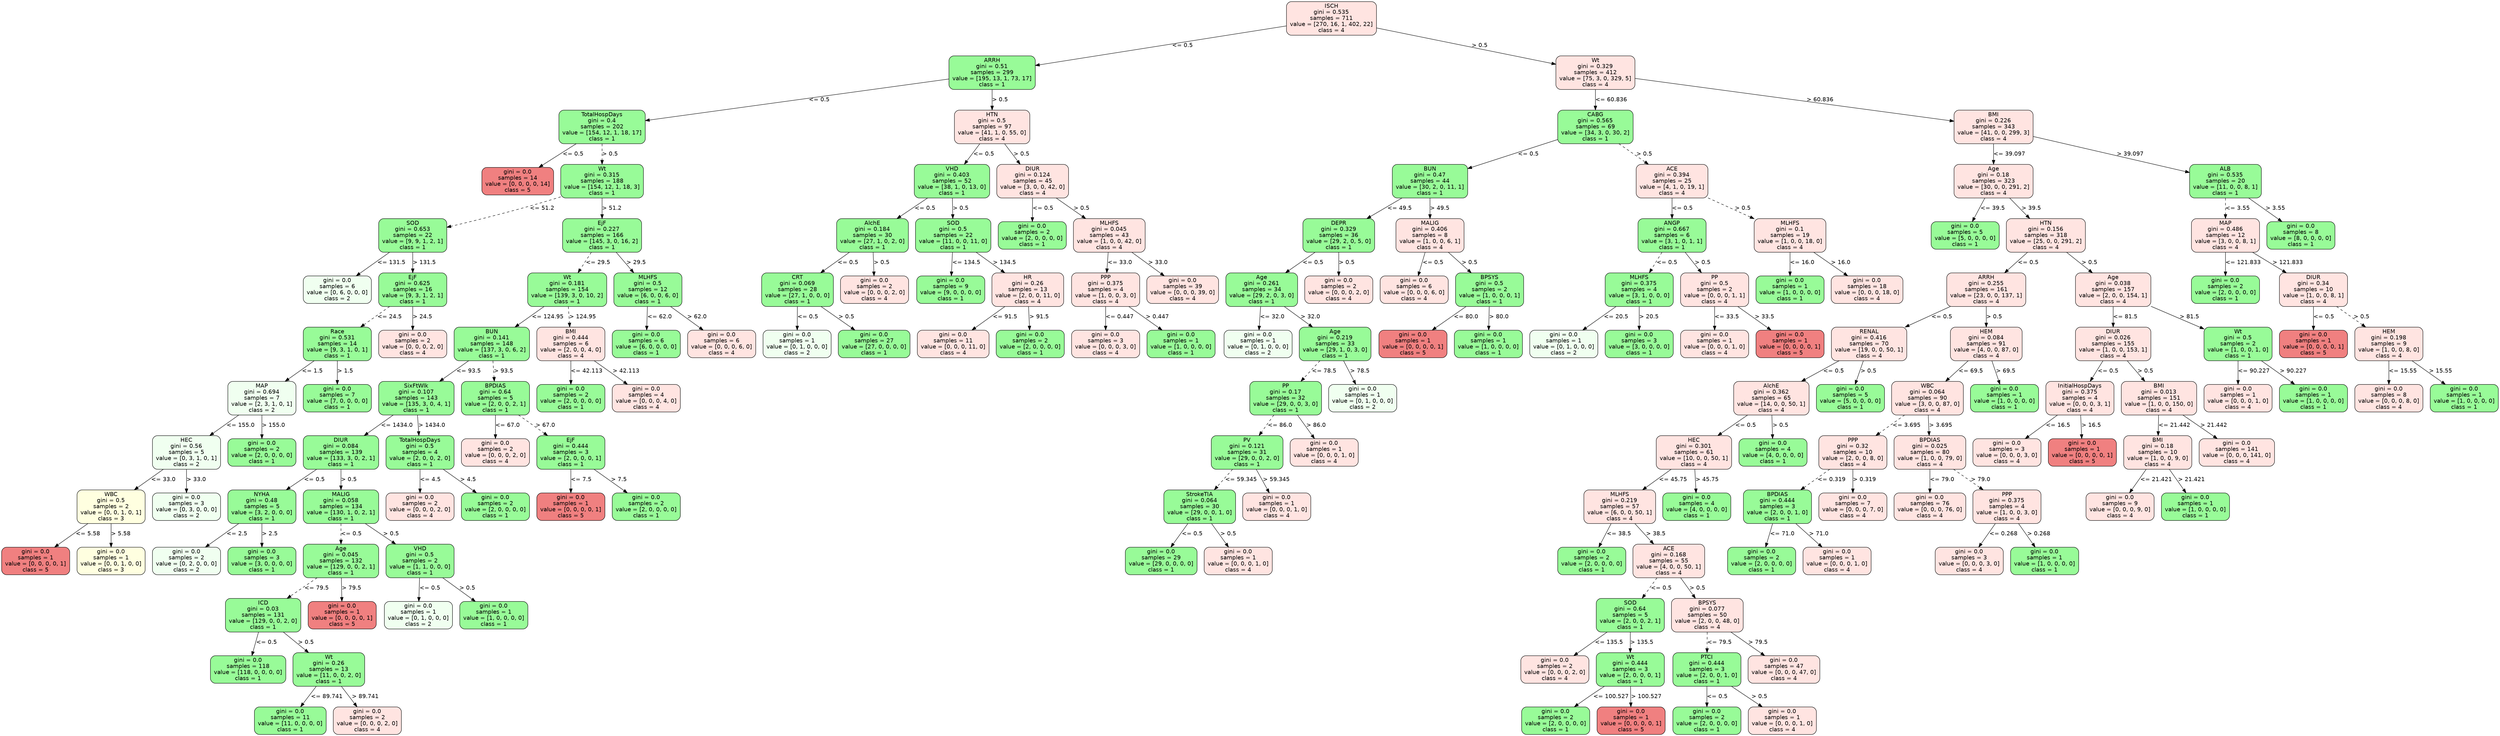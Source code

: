 strict digraph Tree {
	graph [bb="0,0,6158,1810"];
	node [color=black,
		fontname=helvetica,
		label="\N",
		shape=box,
		style="filled, rounded"
	];
	edge [fontname=helvetica];
	0	 [fillcolor=mistyrose,
		height=1.1528,
		label="ISCH\ngini = 0.535\nsamples = 711\nvalue = [270, 16, 1, 402, 22]\nclass = 4",
		pos="3280,1768.5",
		width=3.0833];
	1	 [fillcolor=palegreen,
		height=1.1528,
		label="ARRH\ngini = 0.51\nsamples = 299\nvalue = [195, 13, 1, 73, 17]\nclass = 1",
		pos="2443,1634.5",
		width=2.9583];
	0 -> 1	 [label="<= 0.5",
		labelangle=45,
		labeldistance=2.5,
		lp="2913,1701.5",
		op="<=",
		param=0.5,
		pos="e,2549.6,1651.6 3168.9,1750.7 3010.4,1725.3 2721,1679 2559.6,1653.2",
		style=solid];
	70	 [fillcolor=mistyrose,
		height=1.1528,
		label="Wt\ngini = 0.329\nsamples = 412\nvalue = [75, 3, 0, 329, 5]\nclass = 4",
		pos="3931,1634.5",
		width=2.7083];
	0 -> 70	 [label="> 0.5",
		labelangle=-45,
		labeldistance=2.5,
		lp="3646,1701.5",
		op=">",
		param=0.5,
		pos="e,3833.3,1654.6 3391.2,1745.6 3512.1,1720.7 3704,1681.2 3823.4,1656.6",
		style=solid];
	2	 [fillcolor=palegreen,
		height=1.1528,
		label="TotalHospDays\ngini = 0.4\nsamples = 202\nvalue = [154, 12, 1, 18, 17]\nclass = 1",
		pos="1481,1500.5",
		width=2.9583];
	1 -> 2	 [label="<= 0.5",
		lp="2017,1567.5",
		op="<=",
		param=0.5,
		pos="e,1587.7,1515.4 2336.4,1619.6 2154.6,1594.3 1786.1,1543 1597.7,1516.8",
		style=solid];
	51	 [fillcolor=mistyrose,
		height=1.1528,
		label="HTN\ngini = 0.5\nsamples = 97\nvalue = [41, 1, 0, 55, 0]\nclass = 4",
		pos="2443,1500.5",
		width=2.5833];
	1 -> 51	 [label="> 0.5",
		lp="2463,1567.5",
		op=">",
		param=0.5,
		pos="e,2443,1542.1 2443,1592.8 2443,1580 2443,1565.7 2443,1552.2",
		style=solid];
	3	 [fillcolor=lightcoral,
		height=0.94444,
		label="gini = 0.0\nsamples = 14\nvalue = [0, 0, 0, 0, 14]\nclass = 5",
		pos="1273,1366.5",
		width=2.4583];
	2 -> 3	 [label="<= 0.5",
		lp="1410,1433.5",
		op="<=",
		param=0.5,
		pos="e,1325.8,1400.5 1416.3,1458.8 1390.2,1442 1360.2,1422.6 1334.4,1406",
		style=solid];
	4	 [fillcolor=palegreen,
		height=1.1528,
		label="Wt\ngini = 0.315\nsamples = 188\nvalue = [154, 12, 1, 18, 3]\nclass = 1",
		pos="1481,1366.5",
		width=2.8333];
	2 -> 4	 [label="> 0.5",
		lp="1501,1433.5",
		op=">",
		param=0.5,
		pos="e,1481,1408.1 1481,1458.8 1481,1446 1481,1431.7 1481,1418.2",
		style=dashed];
	5	 [fillcolor=palegreen,
		height=1.1528,
		label="SOD\ngini = 0.653\nsamples = 22\nvalue = [9, 9, 1, 2, 1]\nclass = 1",
		pos="1014,1232.5",
		width=2.3333];
	4 -> 5	 [label="<= 51.2",
		lp="1333.5,1299.5",
		op="<=",
		param=51.2,
		pos="e,1098.1,1251.8 1378.9,1327.9 1375.9,1326.9 1372.9,1325.9 1370,1325 1282.2,1297.3 1180.3,1271.4 1108.1,1254.1",
		style=dashed];
	18	 [fillcolor=palegreen,
		height=1.1528,
		label="EjF\ngini = 0.227\nsamples = 166\nvalue = [145, 3, 0, 16, 2]\nclass = 1",
		pos="1481,1232.5",
		width=2.7083];
	4 -> 18	 [label="> 51.2",
		lp="1505.5,1299.5",
		op=">",
		param=51.2,
		pos="e,1481,1274.1 1481,1324.8 1481,1312 1481,1297.7 1481,1284.2",
		style=solid];
	6	 [fillcolor=honeydew,
		height=0.94444,
		label="gini = 0.0\nsamples = 6\nvalue = [0, 6, 0, 0, 0]\nclass = 2",
		pos="828,1098.5",
		width=2.3333];
	5 -> 6	 [label="<= 131.5",
		lp="962,1165.5",
		op="<=",
		param=131.5,
		pos="e,875.2,1132.5 956.17,1190.8 932.99,1174.1 906.4,1155 883.47,1138.5",
		style=solid];
	7	 [fillcolor=palegreen,
		height=1.1528,
		label="EjF\ngini = 0.625\nsamples = 16\nvalue = [9, 3, 1, 2, 1]\nclass = 1",
		pos="1014,1098.5",
		width=2.3333];
	5 -> 7	 [label="> 131.5",
		lp="1043,1165.5",
		op=">",
		param=131.5,
		pos="e,1014,1140.1 1014,1190.8 1014,1178 1014,1163.7 1014,1150.2",
		style=solid];
	8	 [fillcolor=palegreen,
		height=1.1528,
		label="Race\ngini = 0.531\nsamples = 14\nvalue = [9, 3, 1, 0, 1]\nclass = 1",
		pos="828,964.5",
		width=2.3333];
	7 -> 8	 [label="<= 24.5",
		lp="957.5,1031.5",
		op="<=",
		param=24.5,
		pos="e,885.8,1006.1 956.17,1056.8 936.49,1042.7 914.34,1026.7 894.06,1012.1",
		style=dashed];
	17	 [fillcolor=mistyrose,
		height=0.94444,
		label="gini = 0.0\nsamples = 2\nvalue = [0, 0, 0, 2, 0]\nclass = 4",
		pos="1014,964.5",
		width=2.3333];
	7 -> 17	 [label="> 24.5",
		lp="1038.5,1031.5",
		op=">",
		param=24.5,
		pos="e,1014,998.5 1014,1056.8 1014,1041.6 1014,1024.3 1014,1008.9",
		style=solid];
	9	 [fillcolor=honeydew,
		height=1.1528,
		label="MAP\ngini = 0.694\nsamples = 7\nvalue = [2, 3, 1, 0, 1]\nclass = 2",
		pos="642,830.5",
		width=2.3333];
	8 -> 9	 [label="<= 1.5",
		lp="767,897.5",
		op="<=",
		param=1.5,
		pos="e,699.8,872.14 770.17,922.84 750.49,908.66 728.34,892.7 708.06,878.09",
		style=solid];
	16	 [fillcolor=palegreen,
		height=0.94444,
		label="gini = 0.0\nsamples = 7\nvalue = [7, 0, 0, 0, 0]\nclass = 1",
		pos="828,830.5",
		width=2.3333];
	8 -> 16	 [label="> 1.5",
		lp="848,897.5",
		op=">",
		param=1.5,
		pos="e,828,864.5 828,922.84 828,907.6 828,890.33 828,874.87",
		style=solid];
	10	 [fillcolor=honeydew,
		height=1.1528,
		label="HEC\ngini = 0.56\nsamples = 5\nvalue = [0, 3, 1, 0, 1]\nclass = 2",
		pos="456,696.5",
		width=2.3333];
	9 -> 10	 [label="<= 155.0",
		lp="590,763.5",
		op="<=",
		param=155.0,
		pos="e,513.8,738.14 584.17,788.84 564.49,774.66 542.34,758.7 522.06,744.09",
		style=solid];
	15	 [fillcolor=palegreen,
		height=0.94444,
		label="gini = 0.0\nsamples = 2\nvalue = [2, 0, 0, 0, 0]\nclass = 1",
		pos="642,696.5",
		width=2.3333];
	9 -> 15	 [label="> 155.0",
		lp="671,763.5",
		op=">",
		param=155.0,
		pos="e,642,730.5 642,788.84 642,773.6 642,756.33 642,740.87",
		style=solid];
	11	 [fillcolor=lightyellow,
		height=1.1528,
		label="WBC\ngini = 0.5\nsamples = 2\nvalue = [0, 0, 1, 0, 1]\nclass = 3",
		pos="270,562.5",
		width=2.3333];
	10 -> 11	 [label="<= 33.0",
		lp="399.5,629.5",
		op="<=",
		param=33.0,
		pos="e,327.8,604.14 398.17,654.84 378.49,640.66 356.34,624.7 336.06,610.09",
		style=solid];
	14	 [fillcolor=honeydew,
		height=0.94444,
		label="gini = 0.0\nsamples = 3\nvalue = [0, 3, 0, 0, 0]\nclass = 2",
		pos="456,562.5",
		width=2.3333];
	10 -> 14	 [label="> 33.0",
		lp="480.5,629.5",
		op=">",
		param=33.0,
		pos="e,456,596.5 456,654.84 456,639.6 456,622.33 456,606.87",
		style=solid];
	12	 [fillcolor=lightcoral,
		height=0.94444,
		label="gini = 0.0\nsamples = 1\nvalue = [0, 0, 0, 0, 1]\nclass = 5",
		pos="84,428.5",
		width=2.3333];
	11 -> 12	 [label="<= 5.58",
		lp="213.5,495.5",
		op="<=",
		param=5.58,
		pos="e,131.2,462.5 212.17,520.84 188.99,504.14 162.4,484.98 139.47,468.46",
		style=solid];
	13	 [fillcolor=lightyellow,
		height=0.94444,
		label="gini = 0.0\nsamples = 1\nvalue = [0, 0, 1, 0, 0]\nclass = 3",
		pos="270,428.5",
		width=2.3333];
	11 -> 13	 [label="> 5.58",
		lp="294.5,495.5",
		op=">",
		param=5.58,
		pos="e,270,462.5 270,520.84 270,505.6 270,488.33 270,472.87",
		style=solid];
	19	 [fillcolor=palegreen,
		height=1.1528,
		label="Wt\ngini = 0.181\nsamples = 154\nvalue = [139, 3, 0, 10, 2]\nclass = 1",
		pos="1395,1098.5",
		width=2.7083];
	18 -> 19	 [label="<= 29.5",
		lp="1471.5,1165.5",
		op="<=",
		param=29.5,
		pos="e,1421.7,1140.1 1454.3,1190.8 1445.7,1177.5 1436.1,1162.5 1427.2,1148.6",
		style=dashed];
	48	 [fillcolor=palegreen,
		height=1.1528,
		label="MLHFS\ngini = 0.5\nsamples = 12\nvalue = [6, 0, 0, 6, 0]\nclass = 1",
		pos="1594,1098.5",
		width=2.3333];
	18 -> 48	 [label="> 29.5",
		lp="1565.5,1165.5",
		op=">",
		param=29.5,
		pos="e,1558.9,1140.1 1516.1,1190.8 1527.6,1177.2 1540.5,1162 1552.4,1147.9",
		style=solid];
	20	 [fillcolor=palegreen,
		height=1.1528,
		label="BUN\ngini = 0.141\nsamples = 148\nvalue = [137, 3, 0, 6, 2]\nclass = 1",
		pos="1209,964.5",
		width=2.5833];
	19 -> 20	 [label="<= 124.95",
		lp="1347.5,1031.5",
		op="<=",
		param=124.95,
		pos="e,1266.8,1006.1 1337.2,1056.8 1317.5,1042.7 1295.3,1026.7 1275.1,1012.1",
		style=solid];
	45	 [fillcolor=mistyrose,
		height=1.1528,
		label="BMI\ngini = 0.444\nsamples = 6\nvalue = [2, 0, 0, 4, 0]\nclass = 4",
		pos="1404,964.5",
		width=2.3333];
	19 -> 45	 [label="> 124.95",
		lp="1433.5,1031.5",
		op=">",
		param=124.95,
		pos="e,1401.2,1006.1 1397.8,1056.8 1398.7,1044 1399.6,1029.7 1400.5,1016.2",
		style=dashed];
	21	 [fillcolor=palegreen,
		height=1.1528,
		label="SixFtWlk\ngini = 0.107\nsamples = 143\nvalue = [135, 3, 0, 4, 1]\nclass = 1",
		pos="1023,830.5",
		width=2.5833];
	20 -> 21	 [label="<= 93.5",
		lp="1152.5,897.5",
		op="<=",
		param=93.5,
		pos="e,1080.8,872.14 1151.2,922.84 1131.5,908.66 1109.3,892.7 1089.1,878.09",
		style=solid];
	40	 [fillcolor=palegreen,
		height=1.1528,
		label="BPDIAS\ngini = 0.64\nsamples = 5\nvalue = [2, 0, 0, 2, 1]\nclass = 1",
		pos="1218,830.5",
		width=2.3333];
	20 -> 40	 [label="> 93.5",
		lp="1238.5,897.5",
		op=">",
		param=93.5,
		pos="e,1215.2,872.14 1211.8,922.84 1212.7,909.98 1213.6,895.66 1214.5,882.21",
		style=dashed];
	22	 [fillcolor=palegreen,
		height=1.1528,
		label="DIUR\ngini = 0.084\nsamples = 139\nvalue = [133, 3, 0, 2, 1]\nclass = 1",
		pos="837,696.5",
		width=2.5833];
	21 -> 22	 [label="<= 1434.0",
		lp="975.5,763.5",
		op="<=",
		param=1434.0,
		pos="e,894.8,738.14 965.17,788.84 945.49,774.66 923.34,758.7 903.06,744.09",
		style=solid];
	37	 [fillcolor=palegreen,
		height=1.1528,
		label="TotalHospDays\ngini = 0.5\nsamples = 4\nvalue = [2, 0, 0, 2, 0]\nclass = 1",
		pos="1032,696.5",
		width=2.3333];
	21 -> 37	 [label="> 1434.0",
		lp="1061.5,763.5",
		op=">",
		param=1434.0,
		pos="e,1029.2,738.14 1025.8,788.84 1026.7,775.98 1027.6,761.66 1028.5,748.21",
		style=solid];
	23	 [fillcolor=palegreen,
		height=1.1528,
		label="NYHA\ngini = 0.48\nsamples = 5\nvalue = [3, 2, 0, 0, 0]\nclass = 1",
		pos="642,562.5",
		width=2.3333];
	22 -> 23	 [label="<= 0.5",
		lp="772,629.5",
		op="<=",
		param=0.5,
		pos="e,702.59,604.14 776.37,654.84 755.64,640.59 732.31,624.56 710.97,609.9",
		style=solid];
	26	 [fillcolor=palegreen,
		height=1.1528,
		label="MALIG\ngini = 0.058\nsamples = 134\nvalue = [130, 1, 0, 2, 1]\nclass = 1",
		pos="837,562.5",
		width=2.5833];
	22 -> 26	 [label="> 0.5",
		lp="857,629.5",
		op=">",
		param=0.5,
		pos="e,837,604.14 837,654.84 837,641.98 837,627.66 837,614.21",
		style=solid];
	24	 [fillcolor=honeydew,
		height=0.94444,
		label="gini = 0.0\nsamples = 2\nvalue = [0, 2, 0, 0, 0]\nclass = 2",
		pos="456,428.5",
		width=2.3333];
	23 -> 24	 [label="<= 2.5",
		lp="581,495.5",
		op="<=",
		param=2.5,
		pos="e,503.2,462.5 584.17,520.84 560.99,504.14 534.4,484.98 511.47,468.46",
		style=solid];
	25	 [fillcolor=palegreen,
		height=0.94444,
		label="gini = 0.0\nsamples = 3\nvalue = [3, 0, 0, 0, 0]\nclass = 1",
		pos="642,428.5",
		width=2.3333];
	23 -> 25	 [label="> 2.5",
		lp="662,495.5",
		op=">",
		param=2.5,
		pos="e,642,462.5 642,520.84 642,505.6 642,488.33 642,472.87",
		style=solid];
	27	 [fillcolor=palegreen,
		height=1.1528,
		label="Age\ngini = 0.045\nsamples = 132\nvalue = [129, 0, 0, 2, 1]\nclass = 1",
		pos="837,428.5",
		width=2.5833];
	26 -> 27	 [label="<= 0.5",
		lp="863,495.5",
		op="<=",
		param=0.5,
		pos="e,837,470.14 837,520.84 837,507.98 837,493.66 837,480.21",
		style=dashed];
	34	 [fillcolor=palegreen,
		height=1.1528,
		label="VHD\ngini = 0.5\nsamples = 2\nvalue = [1, 1, 0, 0, 0]\nclass = 1",
		pos="1032,428.5",
		width=2.3333];
	26 -> 34	 [label="> 0.5",
		lp="961,495.5",
		op=">",
		param=0.5,
		pos="e,971.41,470.14 897.63,520.84 918.36,506.59 941.69,490.56 963.03,475.9",
		style=solid];
	28	 [fillcolor=palegreen,
		height=1.1528,
		label="ICD\ngini = 0.03\nsamples = 131\nvalue = [129, 0, 0, 2, 0]\nclass = 1",
		pos="645,294.5",
		width=2.5833];
	27 -> 28	 [label="<= 79.5",
		lp="777.5,361.5",
		op="<=",
		param=79.5,
		pos="e,704.66,336.14 777.3,386.84 756.89,372.59 733.92,356.56 712.91,341.9",
		style=dashed];
	33	 [fillcolor=lightcoral,
		height=0.94444,
		label="gini = 0.0\nsamples = 1\nvalue = [0, 0, 0, 0, 1]\nclass = 5",
		pos="840,294.5",
		width=2.3333];
	27 -> 33	 [label="> 79.5",
		lp="863.5,361.5",
		op=">",
		param=79.5,
		pos="e,839.24,328.5 837.93,386.84 838.27,371.6 838.66,354.33 839.01,338.87",
		style=solid];
	29	 [fillcolor=palegreen,
		height=0.94444,
		label="gini = 0.0\nsamples = 118\nvalue = [118, 0, 0, 0, 0]\nclass = 1",
		pos="608,160.5",
		width=2.5833];
	28 -> 29	 [label="<= 0.5",
		lp="654,227.5",
		op="<=",
		param=0.5,
		pos="e,617.39,194.5 633.5,252.84 629.25,237.46 624.43,219.99 620.13,204.42",
		style=solid];
	30	 [fillcolor=palegreen,
		height=1.1528,
		label="Wt\ngini = 0.26\nsamples = 13\nvalue = [11, 0, 0, 2, 0]\nclass = 1",
		pos="807,160.5",
		width=2.4583];
	28 -> 30	 [label="> 0.5",
		lp="751,227.5",
		op=">",
		param=0.5,
		pos="e,756.66,202.14 695.37,252.84 712.28,238.84 731.29,223.13 748.76,208.68",
		style=solid];
	31	 [fillcolor=palegreen,
		height=0.94444,
		label="gini = 0.0\nsamples = 11\nvalue = [11, 0, 0, 0, 0]\nclass = 1",
		pos="712,34",
		width=2.4583];
	30 -> 31	 [label="<= 89.741",
		lp="799.5,93.5",
		op="<=",
		param=89.741,
		pos="e,737.64,68.142 775.63,118.73 765.43,105.14 754.09,90.052 743.85,76.417",
		style=solid];
	32	 [fillcolor=mistyrose,
		height=0.94444,
		label="gini = 0.0\nsamples = 2\nvalue = [0, 0, 0, 2, 0]\nclass = 4",
		pos="902,34",
		width=2.3333];
	30 -> 32	 [label="> 89.741",
		lp="894.5,93.5",
		op=">",
		param=89.741,
		pos="e,876.36,68.142 838.37,118.73 848.57,105.14 859.91,90.052 870.15,76.417",
		style=solid];
	35	 [fillcolor=honeydew,
		height=0.94444,
		label="gini = 0.0\nsamples = 1\nvalue = [0, 1, 0, 0, 0]\nclass = 2",
		pos="1028,294.5",
		width=2.3333];
	34 -> 35	 [label="<= 0.5",
		lp="1057,361.5",
		op="<=",
		param=0.5,
		pos="e,1029,328.5 1030.8,386.84 1030.3,371.6 1029.8,354.33 1029.3,338.87",
		style=solid];
	36	 [fillcolor=palegreen,
		height=0.94444,
		label="gini = 0.0\nsamples = 1\nvalue = [1, 0, 0, 0, 0]\nclass = 1",
		pos="1214,294.5",
		width=2.3333];
	34 -> 36	 [label="> 0.5",
		lp="1149,361.5",
		op=">",
		param=0.5,
		pos="e,1167.8,328.5 1088.6,386.84 1111.3,370.14 1137.3,350.98 1159.7,334.46",
		style=solid];
	38	 [fillcolor=mistyrose,
		height=0.94444,
		label="gini = 0.0\nsamples = 2\nvalue = [0, 0, 0, 2, 0]\nclass = 4",
		pos="1032,562.5",
		width=2.3333];
	37 -> 38	 [label="<= 4.5",
		lp="1058,629.5",
		op="<=",
		param=4.5,
		pos="e,1032,596.5 1032,654.84 1032,639.6 1032,622.33 1032,606.87",
		style=solid];
	39	 [fillcolor=palegreen,
		height=0.94444,
		label="gini = 0.0\nsamples = 2\nvalue = [2, 0, 0, 0, 0]\nclass = 1",
		pos="1218,562.5",
		width=2.3333];
	37 -> 39	 [label="> 4.5",
		lp="1151,629.5",
		op=">",
		param=4.5,
		pos="e,1170.8,596.5 1089.8,654.84 1113,638.14 1139.6,618.98 1162.5,602.46",
		style=solid];
	41	 [fillcolor=mistyrose,
		height=0.94444,
		label="gini = 0.0\nsamples = 2\nvalue = [0, 0, 0, 2, 0]\nclass = 4",
		pos="1218,696.5",
		width=2.3333];
	40 -> 41	 [label="<= 67.0",
		lp="1248.5,763.5",
		op="<=",
		param=67.0,
		pos="e,1218,730.5 1218,788.84 1218,773.6 1218,756.33 1218,740.87",
		style=solid];
	42	 [fillcolor=palegreen,
		height=1.1528,
		label="EjF\ngini = 0.444\nsamples = 3\nvalue = [2, 0, 0, 0, 1]\nclass = 1",
		pos="1404,696.5",
		width=2.3333];
	40 -> 42	 [label="> 67.0",
		lp="1341.5,763.5",
		op=">",
		param=67.0,
		pos="e,1346.2,738.14 1275.8,788.84 1295.5,774.66 1317.7,758.7 1337.9,744.09",
		style=dashed];
	43	 [fillcolor=lightcoral,
		height=0.94444,
		label="gini = 0.0\nsamples = 1\nvalue = [0, 0, 0, 0, 1]\nclass = 5",
		pos="1404,562.5",
		width=2.3333];
	42 -> 43	 [label="<= 7.5",
		lp="1430,629.5",
		op="<=",
		param=7.5,
		pos="e,1404,596.5 1404,654.84 1404,639.6 1404,622.33 1404,606.87",
		style=solid];
	44	 [fillcolor=palegreen,
		height=0.94444,
		label="gini = 0.0\nsamples = 2\nvalue = [2, 0, 0, 0, 0]\nclass = 1",
		pos="1590,562.5",
		width=2.3333];
	42 -> 44	 [label="> 7.5",
		lp="1523,629.5",
		op=">",
		param=7.5,
		pos="e,1542.8,596.5 1461.8,654.84 1485,638.14 1511.6,618.98 1534.5,602.46",
		style=solid];
	46	 [fillcolor=palegreen,
		height=0.94444,
		label="gini = 0.0\nsamples = 2\nvalue = [2, 0, 0, 0, 0]\nclass = 1",
		pos="1404,830.5",
		width=2.3333];
	45 -> 46	 [label="<= 42.113",
		lp="1443.5,897.5",
		op="<=",
		param=42.113,
		pos="e,1404,864.5 1404,922.84 1404,907.6 1404,890.33 1404,874.87",
		style=solid];
	47	 [fillcolor=mistyrose,
		height=0.94444,
		label="gini = 0.0\nsamples = 4\nvalue = [0, 0, 0, 4, 0]\nclass = 4",
		pos="1590,830.5",
		width=2.3333];
	45 -> 47	 [label="> 42.113",
		lp="1540.5,897.5",
		op=">",
		param=42.113,
		pos="e,1542.9,864.66 1462.1,922.92 1470.4,916.91 1478.9,910.8 1487,905 1502.4,893.9 1519.1,881.85 1534.5,870.73",
		style=solid];
	49	 [fillcolor=palegreen,
		height=0.94444,
		label="gini = 0.0\nsamples = 6\nvalue = [6, 0, 0, 0, 0]\nclass = 1",
		pos="1590,964.5",
		width=2.3333];
	48 -> 49	 [label="<= 62.0",
		lp="1623.5,1031.5",
		op="<=",
		param=62.0,
		pos="e,1591,998.5 1592.8,1056.8 1592.3,1041.6 1591.8,1024.3 1591.3,1008.9",
		style=solid];
	50	 [fillcolor=mistyrose,
		height=0.94444,
		label="gini = 0.0\nsamples = 6\nvalue = [0, 0, 0, 6, 0]\nclass = 4",
		pos="1776,964.5",
		width=2.3333];
	48 -> 50	 [label="> 62.0",
		lp="1715.5,1031.5",
		op=">",
		param=62.0,
		pos="e,1729.8,998.5 1650.6,1056.8 1673.3,1040.1 1699.3,1021 1721.7,1004.5",
		style=solid];
	52	 [fillcolor=palegreen,
		height=1.1528,
		label="VHD\ngini = 0.403\nsamples = 52\nvalue = [38, 1, 0, 13, 0]\nclass = 1",
		pos="2344,1366.5",
		width=2.5833];
	51 -> 52	 [label="<= 0.5",
		lp="2423,1433.5",
		op="<=",
		param=0.5,
		pos="e,2374.8,1408.1 2412.2,1458.8 2402.3,1445.3 2391.1,1430.3 2380.8,1416.2",
		style=solid];
	63	 [fillcolor=mistyrose,
		height=1.1528,
		label="DIUR\ngini = 0.124\nsamples = 45\nvalue = [3, 0, 0, 42, 0]\nclass = 4",
		pos="2543,1366.5",
		width=2.4583];
	51 -> 63	 [label="> 0.5",
		lp="2516,1433.5",
		op=">",
		param=0.5,
		pos="e,2511.9,1408.1 2474.1,1458.8 2484.2,1445.3 2495.4,1430.3 2505.9,1416.2",
		style=solid];
	53	 [fillcolor=palegreen,
		height=1.1528,
		label="AlchE\ngini = 0.184\nsamples = 30\nvalue = [27, 1, 0, 2, 0]\nclass = 1",
		pos="2148,1232.5",
		width=2.4583];
	52 -> 53	 [label="<= 0.5",
		lp="2278,1299.5",
		op="<=",
		param=0.5,
		pos="e,2208.9,1274.1 2283.1,1324.8 2262.2,1310.6 2238.8,1294.6 2217.3,1279.9",
		style=solid];
	58	 [fillcolor=palegreen,
		height=1.1528,
		label="SOD\ngini = 0.5\nsamples = 22\nvalue = [11, 0, 0, 11, 0]\nclass = 1",
		pos="2347,1232.5",
		width=2.5833];
	52 -> 58	 [label="> 0.5",
		lp="2366,1299.5",
		op=">",
		param=0.5,
		pos="e,2346.1,1274.1 2344.9,1324.8 2345.2,1312 2345.5,1297.7 2345.8,1284.2",
		style=solid];
	54	 [fillcolor=palegreen,
		height=1.1528,
		label="CRT\ngini = 0.069\nsamples = 28\nvalue = [27, 1, 0, 0, 0]\nclass = 1",
		pos="1963,1098.5",
		width=2.4583];
	53 -> 54	 [label="<= 0.5",
		lp="2088,1165.5",
		op="<=",
		param=0.5,
		pos="e,2020.5,1140.1 2090.5,1190.8 2070.9,1176.7 2048.9,1160.7 2028.7,1146.1",
		style=solid];
	57	 [fillcolor=mistyrose,
		height=0.94444,
		label="gini = 0.0\nsamples = 2\nvalue = [0, 0, 0, 2, 0]\nclass = 4",
		pos="2153,1098.5",
		width=2.3333];
	53 -> 57	 [label="> 0.5",
		lp="2171,1165.5",
		op=">",
		param=0.5,
		pos="e,2151.7,1132.5 2149.6,1190.8 2150.1,1175.6 2150.8,1158.3 2151.3,1142.9",
		style=solid];
	55	 [fillcolor=honeydew,
		height=0.94444,
		label="gini = 0.0\nsamples = 1\nvalue = [0, 1, 0, 0, 0]\nclass = 2",
		pos="1962,964.5",
		width=2.3333];
	54 -> 55	 [label="<= 0.5",
		lp="1989,1031.5",
		op="<=",
		param=0.5,
		pos="e,1962.3,998.5 1962.7,1056.8 1962.6,1041.6 1962.4,1024.3 1962.3,1008.9",
		style=solid];
	56	 [fillcolor=palegreen,
		height=0.94444,
		label="gini = 0.0\nsamples = 27\nvalue = [27, 0, 0, 0, 0]\nclass = 1",
		pos="2152,964.5",
		width=2.4583];
	54 -> 56	 [label="> 0.5",
		lp="2084,1031.5",
		op=">",
		param=0.5,
		pos="e,2104,998.5 2021.8,1056.8 2045.3,1040.1 2072.3,1021 2095.6,1004.5",
		style=solid];
	59	 [fillcolor=palegreen,
		height=0.94444,
		label="gini = 0.0\nsamples = 9\nvalue = [9, 0, 0, 0, 0]\nclass = 1",
		pos="2341,1098.5",
		width=2.3333];
	58 -> 59	 [label="<= 134.5",
		lp="2380,1165.5",
		op="<=",
		param=134.5,
		pos="e,2342.5,1132.5 2345.1,1190.8 2344.5,1175.6 2343.7,1158.3 2343,1142.9",
		style=solid];
	60	 [fillcolor=mistyrose,
		height=1.1528,
		label="HR\ngini = 0.26\nsamples = 13\nvalue = [2, 0, 0, 11, 0]\nclass = 4",
		pos="2531,1098.5",
		width=2.4583];
	58 -> 60	 [label="> 134.5",
		lp="2474,1165.5",
		op=">",
		param=134.5,
		pos="e,2473.8,1140.1 2404.2,1190.8 2423.7,1176.7 2445.6,1160.7 2465.7,1146.1",
		style=solid];
	61	 [fillcolor=mistyrose,
		height=0.94444,
		label="gini = 0.0\nsamples = 11\nvalue = [0, 0, 0, 11, 0]\nclass = 4",
		pos="2347,964.5",
		width=2.4583];
	60 -> 61	 [label="<= 91.5",
		lp="2475.5,1031.5",
		op="<=",
		param=91.5,
		pos="e,2393.7,998.5 2473.8,1056.8 2450.9,1040.1 2424.6,1021 2401.9,1004.5",
		style=solid];
	62	 [fillcolor=palegreen,
		height=0.94444,
		label="gini = 0.0\nsamples = 2\nvalue = [2, 0, 0, 0, 0]\nclass = 1",
		pos="2537,964.5",
		width=2.3333];
	60 -> 62	 [label="> 91.5",
		lp="2559.5,1031.5",
		op=">",
		param=91.5,
		pos="e,2535.5,998.5 2532.9,1056.8 2533.5,1041.6 2534.3,1024.3 2535,1008.9",
		style=solid];
	64	 [fillcolor=palegreen,
		height=0.94444,
		label="gini = 0.0\nsamples = 2\nvalue = [2, 0, 0, 0, 0]\nclass = 1",
		pos="2542,1232.5",
		width=2.3333];
	63 -> 64	 [label="<= 0.5",
		lp="2569,1299.5",
		op="<=",
		param=0.5,
		pos="e,2542.3,1266.5 2542.7,1324.8 2542.6,1309.6 2542.4,1292.3 2542.3,1276.9",
		style=solid];
	65	 [fillcolor=mistyrose,
		height=1.1528,
		label="MLHFS\ngini = 0.045\nsamples = 43\nvalue = [1, 0, 0, 42, 0]\nclass = 4",
		pos="2732,1232.5",
		width=2.4583];
	63 -> 65	 [label="> 0.5",
		lp="2664,1299.5",
		op=">",
		param=0.5,
		pos="e,2673.3,1274.1 2601.8,1324.8 2621.8,1310.7 2644.3,1294.7 2664.9,1280.1",
		style=solid];
	66	 [fillcolor=mistyrose,
		height=1.1528,
		label="PPP\ngini = 0.375\nsamples = 4\nvalue = [1, 0, 0, 3, 0]\nclass = 4",
		pos="2723,1098.5",
		width=2.3333];
	65 -> 66	 [label="<= 33.0",
		lp="2758.5,1165.5",
		op="<=",
		param=33.0,
		pos="e,2725.8,1140.1 2729.2,1190.8 2728.3,1178 2727.4,1163.7 2726.5,1150.2",
		style=solid];
	69	 [fillcolor=mistyrose,
		height=0.94444,
		label="gini = 0.0\nsamples = 39\nvalue = [0, 0, 0, 39, 0]\nclass = 4",
		pos="2913,1098.5",
		width=2.4583];
	65 -> 69	 [label="> 33.0",
		lp="2852.5,1165.5",
		op=">",
		param=33.0,
		pos="e,2867.1,1132.5 2788.3,1190.8 2810.8,1174.1 2836.7,1155 2859,1138.5",
		style=solid];
	67	 [fillcolor=mistyrose,
		height=0.94444,
		label="gini = 0.0\nsamples = 3\nvalue = [0, 0, 0, 3, 0]\nclass = 4",
		pos="2723,964.5",
		width=2.3333];
	66 -> 67	 [label="<= 0.447",
		lp="2758,1031.5",
		op="<=",
		param=0.447,
		pos="e,2723,998.5 2723,1056.8 2723,1041.6 2723,1024.3 2723,1008.9",
		style=solid];
	68	 [fillcolor=palegreen,
		height=0.94444,
		label="gini = 0.0\nsamples = 1\nvalue = [1, 0, 0, 0, 0]\nclass = 1",
		pos="2909,964.5",
		width=2.3333];
	66 -> 68	 [label="> 0.447",
		lp="2851,1031.5",
		op=">",
		param=0.447,
		pos="e,2861.8,998.5 2780.8,1056.8 2804,1040.1 2830.6,1021 2853.5,1004.5",
		style=solid];
	71	 [fillcolor=palegreen,
		height=1.1528,
		label="CABG\ngini = 0.565\nsamples = 69\nvalue = [34, 3, 0, 30, 2]\nclass = 1",
		pos="3931,1500.5",
		width=2.5833];
	70 -> 71	 [label="<= 60.836",
		lp="3970.5,1567.5",
		op="<=",
		param=60.836,
		pos="e,3931,1542.1 3931,1592.8 3931,1580 3931,1565.7 3931,1552.2",
		style=solid];
	102	 [fillcolor=mistyrose,
		height=1.1528,
		label="BMI\ngini = 0.226\nsamples = 343\nvalue = [41, 0, 0, 299, 3]\nclass = 4",
		pos="4913,1500.5",
		width=2.7083];
	70 -> 102	 [label="> 60.836",
		lp="4485.5,1567.5",
		op=">",
		param=60.836,
		pos="e,4815.3,1513.8 4028.7,1621.2 4213.5,1595.9 4612.8,1541.5 4805.2,1515.2",
		style=solid];
	72	 [fillcolor=palegreen,
		height=1.1528,
		label="BUN\ngini = 0.47\nsamples = 44\nvalue = [30, 2, 0, 11, 1]\nclass = 1",
		pos="3523,1366.5",
		width=2.5833];
	71 -> 72	 [label="<= 0.5",
		lp="3766,1433.5",
		op="<=",
		param=0.5,
		pos="e,3616,1397.1 3837.9,1469.9 3774.7,1449.2 3691.1,1421.7 3625.9,1400.3",
		style=solid];
	91	 [fillcolor=mistyrose,
		height=1.1528,
		label="ACE\ngini = 0.394\nsamples = 25\nvalue = [4, 1, 0, 19, 1]\nclass = 4",
		pos="4120,1366.5",
		width=2.4583];
	71 -> 91	 [label="> 0.5",
		lp="4052,1433.5",
		op=">",
		param=0.5,
		pos="e,4061.3,1408.1 3989.8,1458.8 4009.8,1444.7 4032.3,1428.7 4052.9,1414.1",
		style=dashed];
	73	 [fillcolor=palegreen,
		height=1.1528,
		label="DEPR\ngini = 0.329\nsamples = 36\nvalue = [29, 2, 0, 5, 0]\nclass = 1",
		pos="3298,1232.5",
		width=2.4583];
	72 -> 73	 [label="<= 49.5",
		lp="3448.5,1299.5",
		op="<=",
		param=49.5,
		pos="e,3367.9,1274.1 3453,1324.8 3428.8,1310.4 3401.5,1294.1 3376.6,1279.3",
		style=solid];
	86	 [fillcolor=mistyrose,
		height=1.1528,
		label="MALIG\ngini = 0.406\nsamples = 8\nvalue = [1, 0, 0, 6, 1]\nclass = 4",
		pos="3523,1232.5",
		width=2.3333];
	72 -> 86	 [label="> 49.5",
		lp="3547.5,1299.5",
		op=">",
		param=49.5,
		pos="e,3523,1274.1 3523,1324.8 3523,1312 3523,1297.7 3523,1284.2",
		style=solid];
	74	 [fillcolor=palegreen,
		height=1.1528,
		label="Age\ngini = 0.261\nsamples = 34\nvalue = [29, 2, 0, 3, 0]\nclass = 1",
		pos="3108,1098.5",
		width=2.4583];
	73 -> 74	 [label="<= 0.5",
		lp="3235,1165.5",
		op="<=",
		param=0.5,
		pos="e,3167,1140.1 3238.9,1190.8 3218.8,1176.7 3196.2,1160.7 3175.5,1146.1",
		style=solid];
	85	 [fillcolor=mistyrose,
		height=0.94444,
		label="gini = 0.0\nsamples = 2\nvalue = [0, 0, 0, 2, 0]\nclass = 4",
		pos="3298,1098.5",
		width=2.3333];
	73 -> 85	 [label="> 0.5",
		lp="3318,1165.5",
		op=">",
		param=0.5,
		pos="e,3298,1132.5 3298,1190.8 3298,1175.6 3298,1158.3 3298,1142.9",
		style=solid];
	75	 [fillcolor=honeydew,
		height=0.94444,
		label="gini = 0.0\nsamples = 1\nvalue = [0, 1, 0, 0, 0]\nclass = 2",
		pos="3099,964.5",
		width=2.3333];
	74 -> 75	 [label="<= 32.0",
		lp="3134.5,1031.5",
		op="<=",
		param=32.0,
		pos="e,3101.3,998.5 3105.2,1056.8 3104.2,1041.6 3103,1024.3 3102,1008.9",
		style=solid];
	76	 [fillcolor=palegreen,
		height=1.1528,
		label="Age\ngini = 0.219\nsamples = 33\nvalue = [29, 1, 0, 3, 0]\nclass = 1",
		pos="3289,964.5",
		width=2.4583];
	74 -> 76	 [label="> 32.0",
		lp="3228.5,1031.5",
		op=">",
		param=32.0,
		pos="e,3232.8,1006.1 3164.3,1056.8 3183.4,1042.7 3205,1026.7 3224.7,1012.1",
		style=solid];
	77	 [fillcolor=palegreen,
		height=1.1528,
		label="PP\ngini = 0.17\nsamples = 32\nvalue = [29, 0, 0, 3, 0]\nclass = 1",
		pos="3167,830.5",
		width=2.4583];
	76 -> 77	 [label="<= 78.5",
		lp="3262.5,897.5",
		op="<=",
		param=78.5,
		pos="e,3204.9,872.14 3251.1,922.84 3238.7,909.22 3224.8,893.97 3211.9,879.85",
		style=dashed];
	84	 [fillcolor=honeydew,
		height=0.94444,
		label="gini = 0.0\nsamples = 1\nvalue = [0, 1, 0, 0, 0]\nclass = 2",
		pos="3357,830.5",
		width=2.3333];
	76 -> 84	 [label="> 78.5",
		lp="3350.5,897.5",
		op=">",
		param=78.5,
		pos="e,3339.7,864.5 3310.1,922.84 3318.1,907.17 3327.1,889.33 3335.2,873.53",
		style=solid];
	78	 [fillcolor=palegreen,
		height=1.1528,
		label="PV\ngini = 0.121\nsamples = 31\nvalue = [29, 0, 0, 2, 0]\nclass = 1",
		pos="3072,696.5",
		width=2.4583];
	77 -> 78	 [label="<= 86.0",
		lp="3153.5,763.5",
		op="<=",
		param=86.0,
		pos="e,3101.5,738.14 3137.5,788.84 3128,775.48 3117.4,760.54 3107.5,746.64",
		style=dashed];
	83	 [fillcolor=mistyrose,
		height=0.94444,
		label="gini = 0.0\nsamples = 1\nvalue = [0, 0, 0, 1, 0]\nclass = 4",
		pos="3262,696.5",
		width=2.3333];
	77 -> 83	 [label="> 86.0",
		lp="3242.5,763.5",
		op=">",
		param=86.0,
		pos="e,3237.9,730.5 3196.5,788.84 3207.8,773.02 3220.5,754.99 3231.8,739.09",
		style=solid];
	79	 [fillcolor=palegreen,
		height=1.1528,
		label="StrokeTIA\ngini = 0.064\nsamples = 30\nvalue = [29, 0, 0, 1, 0]\nclass = 1",
		pos="2955,562.5",
		width=2.4583];
	78 -> 79	 [label="<= 59.345",
		lp="3057.5,629.5",
		op="<=",
		param=59.345,
		pos="e,2991.4,604.14 3035.6,654.84 3023.7,641.22 3010.4,625.97 2998.1,611.85",
		style=dashed];
	82	 [fillcolor=mistyrose,
		height=0.94444,
		label="gini = 0.0\nsamples = 1\nvalue = [0, 0, 0, 1, 0]\nclass = 4",
		pos="3145,562.5",
		width=2.3333];
	78 -> 82	 [label="> 59.345",
		lp="3144.5,629.5",
		op=">",
		param=59.345,
		pos="e,3126.5,596.5 3094.7,654.84 3103.2,639.17 3113,621.33 3121.6,605.53",
		style=solid];
	80	 [fillcolor=palegreen,
		height=0.94444,
		label="gini = 0.0\nsamples = 29\nvalue = [29, 0, 0, 0, 0]\nclass = 1",
		pos="2860,428.5",
		width=2.4583];
	79 -> 80	 [label="<= 0.5",
		lp="2937,495.5",
		op="<=",
		param=0.5,
		pos="e,2884.1,462.5 2925.5,520.84 2914.2,505.02 2901.5,486.99 2890.2,471.09",
		style=solid];
	81	 [fillcolor=mistyrose,
		height=0.94444,
		label="gini = 0.0\nsamples = 1\nvalue = [0, 0, 0, 1, 0]\nclass = 4",
		pos="3050,428.5",
		width=2.3333];
	79 -> 81	 [label="> 0.5",
		lp="3026,495.5",
		op=">",
		param=0.5,
		pos="e,3025.9,462.5 2984.5,520.84 2995.8,505.02 3008.5,486.99 3019.8,471.09",
		style=solid];
	87	 [fillcolor=mistyrose,
		height=0.94444,
		label="gini = 0.0\nsamples = 6\nvalue = [0, 0, 0, 6, 0]\nclass = 4",
		pos="3484,1098.5",
		width=2.3333];
	86 -> 87	 [label="<= 0.5",
		lp="3531,1165.5",
		op="<=",
		param=0.5,
		pos="e,3493.9,1132.5 3510.9,1190.8 3506.4,1175.5 3501.3,1158 3496.8,1142.4",
		style=solid];
	88	 [fillcolor=palegreen,
		height=1.1528,
		label="BPSYS\ngini = 0.5\nsamples = 2\nvalue = [1, 0, 0, 0, 1]\nclass = 1",
		pos="3670,1098.5",
		width=2.3333];
	86 -> 88	 [label="> 0.5",
		lp="3621,1165.5",
		op=">",
		param=0.5,
		pos="e,3624.3,1140.1 3568.7,1190.8 3583.9,1177 3601,1161.4 3616.7,1147.1",
		style=solid];
	89	 [fillcolor=lightcoral,
		height=0.94444,
		label="gini = 0.0\nsamples = 1\nvalue = [0, 0, 0, 0, 1]\nclass = 5",
		pos="3481,964.5",
		width=2.3333];
	88 -> 89	 [label="<= 80.0",
		lp="3612.5,1031.5",
		op="<=",
		param=80.0,
		pos="e,3529,998.5 3611.2,1056.8 3587.7,1040.1 3560.7,1021 3537.4,1004.5",
		style=solid];
	90	 [fillcolor=palegreen,
		height=0.94444,
		label="gini = 0.0\nsamples = 1\nvalue = [1, 0, 0, 0, 0]\nclass = 1",
		pos="3667,964.5",
		width=2.3333];
	88 -> 90	 [label="> 80.0",
		lp="3693.5,1031.5",
		op=">",
		param=80.0,
		pos="e,3667.8,998.5 3669.1,1056.8 3668.7,1041.6 3668.3,1024.3 3668,1008.9",
		style=solid];
	92	 [fillcolor=palegreen,
		height=1.1528,
		label="ANGP\ngini = 0.667\nsamples = 6\nvalue = [3, 1, 0, 1, 1]\nclass = 1",
		pos="4120,1232.5",
		width=2.3333];
	91 -> 92	 [label="<= 0.5",
		lp="4146,1299.5",
		op="<=",
		param=0.5,
		pos="e,4120,1274.1 4120,1324.8 4120,1312 4120,1297.7 4120,1284.2",
		style=solid];
	99	 [fillcolor=mistyrose,
		height=1.1528,
		label="MLHFS\ngini = 0.1\nsamples = 19\nvalue = [1, 0, 0, 18, 0]\nclass = 4",
		pos="4411,1232.5",
		width=2.4583];
	91 -> 99	 [label="> 0.5",
		lp="4295,1299.5",
		op=">",
		param=0.5,
		pos="e,4322.4,1273.3 4208.9,1325.6 4241.8,1310.4 4279.3,1293.1 4313,1277.6",
		style=dashed];
	93	 [fillcolor=palegreen,
		height=1.1528,
		label="MLHFS\ngini = 0.375\nsamples = 4\nvalue = [3, 1, 0, 0, 0]\nclass = 1",
		pos="4039,1098.5",
		width=2.3333];
	92 -> 93	 [label="<= 0.5",
		lp="4108,1165.5",
		op="<=",
		param=0.5,
		pos="e,4064.2,1140.1 4094.8,1190.8 4086.8,1177.6 4077.9,1162.8 4069.5,1149",
		style=dashed];
	96	 [fillcolor=mistyrose,
		height=1.1528,
		label="PP\ngini = 0.5\nsamples = 2\nvalue = [0, 0, 0, 1, 1]\nclass = 4",
		pos="4225,1098.5",
		width=2.3333];
	92 -> 96	 [label="> 0.5",
		lp="4196,1165.5",
		op=">",
		param=0.5,
		pos="e,4192.4,1140.1 4152.6,1190.8 4163.2,1177.3 4175,1162.3 4186,1148.2",
		style=solid];
	94	 [fillcolor=honeydew,
		height=0.94444,
		label="gini = 0.0\nsamples = 1\nvalue = [0, 1, 0, 0, 0]\nclass = 2",
		pos="3853,964.5",
		width=2.3333];
	93 -> 94	 [label="<= 20.5",
		lp="3982.5,1031.5",
		op="<=",
		param=20.5,
		pos="e,3900.2,998.5 3981.2,1056.8 3958,1040.1 3931.4,1021 3908.5,1004.5",
		style=solid];
	95	 [fillcolor=palegreen,
		height=0.94444,
		label="gini = 0.0\nsamples = 3\nvalue = [3, 0, 0, 0, 0]\nclass = 1",
		pos="4039,964.5",
		width=2.3333];
	93 -> 95	 [label="> 20.5",
		lp="4063.5,1031.5",
		op=">",
		param=20.5,
		pos="e,4039,998.5 4039,1056.8 4039,1041.6 4039,1024.3 4039,1008.9",
		style=solid];
	97	 [fillcolor=mistyrose,
		height=0.94444,
		label="gini = 0.0\nsamples = 1\nvalue = [0, 0, 0, 1, 0]\nclass = 4",
		pos="4225,964.5",
		width=2.3333];
	96 -> 97	 [label="<= 33.5",
		lp="4255.5,1031.5",
		op="<=",
		param=33.5,
		pos="e,4225,998.5 4225,1056.8 4225,1041.6 4225,1024.3 4225,1008.9",
		style=solid];
	98	 [fillcolor=lightcoral,
		height=0.94444,
		label="gini = 0.0\nsamples = 1\nvalue = [0, 0, 0, 0, 1]\nclass = 5",
		pos="4411,964.5",
		width=2.3333];
	96 -> 98	 [label="> 33.5",
		lp="4348.5,1031.5",
		op=">",
		param=33.5,
		pos="e,4363.8,998.5 4282.8,1056.8 4306,1040.1 4332.6,1021 4355.5,1004.5",
		style=solid];
	100	 [fillcolor=palegreen,
		height=0.94444,
		label="gini = 0.0\nsamples = 1\nvalue = [1, 0, 0, 0, 0]\nclass = 1",
		pos="4411,1098.5",
		width=2.3333];
	99 -> 100	 [label="<= 16.0",
		lp="4441.5,1165.5",
		op="<=",
		param=16.0,
		pos="e,4411,1132.5 4411,1190.8 4411,1175.6 4411,1158.3 4411,1142.9",
		style=solid];
	101	 [fillcolor=mistyrose,
		height=0.94444,
		label="gini = 0.0\nsamples = 18\nvalue = [0, 0, 0, 18, 0]\nclass = 4",
		pos="4601,1098.5",
		width=2.4583];
	99 -> 101	 [label="> 16.0",
		lp="4536.5,1165.5",
		op=">",
		param=16.0,
		pos="e,4552.8,1132.5 4470.1,1190.8 4493.7,1174.1 4520.9,1155 4544.3,1138.5",
		style=solid];
	103	 [fillcolor=mistyrose,
		height=1.1528,
		label="Age\ngini = 0.18\nsamples = 323\nvalue = [30, 0, 0, 291, 2]\nclass = 4",
		pos="4913,1366.5",
		width=2.7083];
	102 -> 103	 [label="<= 39.097",
		lp="4952.5,1433.5",
		op="<=",
		param=39.097,
		pos="e,4913,1408.1 4913,1458.8 4913,1446 4913,1431.7 4913,1418.2",
		style=solid];
	152	 [fillcolor=palegreen,
		height=1.1528,
		label="ALB\ngini = 0.535\nsamples = 20\nvalue = [11, 0, 0, 8, 1]\nclass = 1",
		pos="5485,1366.5",
		width=2.4583];
	102 -> 152	 [label="> 39.097",
		lp="5250.5,1433.5",
		op=">",
		param=39.097,
		pos="e,5396.2,1387.3 5010.7,1477.6 5115.5,1453.1 5281,1414.3 5386.2,1389.6",
		style=solid];
	104	 [fillcolor=palegreen,
		height=0.94444,
		label="gini = 0.0\nsamples = 5\nvalue = [5, 0, 0, 0, 0]\nclass = 1",
		pos="4843,1232.5",
		width=2.3333];
	103 -> 104	 [label="<= 39.5",
		lp="4911.5,1299.5",
		op="<=",
		param=39.5,
		pos="e,4860.8,1266.5 4891.2,1324.8 4883,1309.2 4873.7,1291.3 4865.5,1275.5",
		style=solid];
	105	 [fillcolor=mistyrose,
		height=1.1528,
		label="HTN\ngini = 0.156\nsamples = 318\nvalue = [25, 0, 0, 291, 2]\nclass = 4",
		pos="5042,1232.5",
		width=2.7083];
	103 -> 105	 [label="> 39.5",
		lp="5006.5,1299.5",
		op=">",
		param=39.5,
		pos="e,5001.9,1274.1 4953.1,1324.8 4966.3,1311.1 4981.2,1295.7 4994.9,1281.5",
		style=solid];
	106	 [fillcolor=mistyrose,
		height=1.1528,
		label="ARRH\ngini = 0.255\nsamples = 161\nvalue = [23, 0, 0, 137, 1]\nclass = 4",
		pos="4895,1098.5",
		width=2.7083];
	105 -> 106	 [label="<= 0.5",
		lp="4999,1165.5",
		op="<=",
		param=0.5,
		pos="e,4940.7,1140.1 4996.3,1190.8 4981.1,1177 4964,1161.4 4948.3,1147.1",
		style=solid];
	139	 [fillcolor=mistyrose,
		height=1.1528,
		label="Age\ngini = 0.038\nsamples = 157\nvalue = [2, 0, 0, 154, 1]\nclass = 4",
		pos="5208,1098.5",
		width=2.5833];
	105 -> 139	 [label="> 0.5",
		lp="5150,1165.5",
		op=">",
		param=0.5,
		pos="e,5156.4,1140.1 5093.6,1190.8 5110.9,1176.8 5130.4,1161.1 5148.3,1146.7",
		style=solid];
	107	 [fillcolor=mistyrose,
		height=1.1528,
		label="RENAL\ngini = 0.416\nsamples = 70\nvalue = [19, 0, 0, 50, 1]\nclass = 4",
		pos="4606,964.5",
		width=2.5833];
	106 -> 107	 [label="<= 0.5",
		lp="4786,1031.5",
		op="<=",
		param=0.5,
		pos="e,4695.8,1006.1 4805.1,1056.8 4773.3,1042.1 4737.4,1025.4 4704.9,1010.3",
		style=solid];
	126	 [fillcolor=mistyrose,
		height=1.1528,
		label="HEM\ngini = 0.084\nsamples = 91\nvalue = [4, 0, 0, 87, 0]\nclass = 4",
		pos="4895,964.5",
		width=2.4583];
	106 -> 126	 [label="> 0.5",
		lp="4915,1031.5",
		op=">",
		param=0.5,
		pos="e,4895,1006.1 4895,1056.8 4895,1044 4895,1029.7 4895,1016.2",
		style=solid];
	108	 [fillcolor=mistyrose,
		height=1.1528,
		label="AlchE\ngini = 0.362\nsamples = 65\nvalue = [14, 0, 0, 50, 1]\nclass = 4",
		pos="4365,830.5",
		width=2.5833];
	107 -> 108	 [label="<= 0.5",
		lp="4519,897.5",
		op="<=",
		param=0.5,
		pos="e,4439.9,872.14 4531.1,922.84 4505,908.34 4475.6,891.99 4448.8,877.12",
		style=solid];
	125	 [fillcolor=palegreen,
		height=0.94444,
		label="gini = 0.0\nsamples = 5\nvalue = [5, 0, 0, 0, 0]\nclass = 1",
		pos="4560,830.5",
		width=2.3333];
	107 -> 125	 [label="> 0.5",
		lp="4605,897.5",
		op=">",
		param=0.5,
		pos="e,4571.7,864.5 4591.7,922.84 4586.4,907.31 4580.3,889.66 4574.9,873.98",
		style=solid];
	109	 [fillcolor=mistyrose,
		height=1.1528,
		label="HEC\ngini = 0.301\nsamples = 61\nvalue = [10, 0, 0, 50, 1]\nclass = 4",
		pos="4174,696.5",
		width=2.5833];
	108 -> 109	 [label="<= 0.5",
		lp="4302,763.5",
		op="<=",
		param=0.5,
		pos="e,4233.3,738.14 4305.6,788.84 4285.3,774.59 4262.5,758.56 4241.6,743.9",
		style=solid];
	124	 [fillcolor=palegreen,
		height=0.94444,
		label="gini = 0.0\nsamples = 4\nvalue = [4, 0, 0, 0, 0]\nclass = 1",
		pos="4369,696.5",
		width=2.3333];
	108 -> 124	 [label="> 0.5",
		lp="4388,763.5",
		op=">",
		param=0.5,
		pos="e,4368,730.5 4366.2,788.84 4366.7,773.6 4367.2,756.33 4367.7,740.87",
		style=solid];
	110	 [fillcolor=mistyrose,
		height=1.1528,
		label="MLHFS\ngini = 0.219\nsamples = 57\nvalue = [6, 0, 0, 50, 1]\nclass = 4",
		pos="3991,562.5",
		width=2.4583];
	109 -> 110	 [label="<= 45.75",
		lp="4123,629.5",
		op="<=",
		param=45.75,
		pos="e,4047.9,604.14 4117.1,654.84 4097.7,640.66 4075.9,624.7 4056,610.09",
		style=solid];
	123	 [fillcolor=palegreen,
		height=0.94444,
		label="gini = 0.0\nsamples = 4\nvalue = [4, 0, 0, 0, 0]\nclass = 1",
		pos="4181,562.5",
		width=2.3333];
	109 -> 123	 [label="> 45.75",
		lp="4207,629.5",
		op=">",
		param=45.75,
		pos="e,4179.2,596.5 4176.2,654.84 4177,639.6 4177.9,622.33 4178.7,606.87",
		style=solid];
	111	 [fillcolor=palegreen,
		height=0.94444,
		label="gini = 0.0\nsamples = 2\nvalue = [2, 0, 0, 0, 0]\nclass = 1",
		pos="3922,428.5",
		width=2.3333];
	110 -> 111	 [label="<= 38.5",
		lp="3989.5,495.5",
		op="<=",
		param=38.5,
		pos="e,3939.5,462.5 3969.5,520.84 3961.5,505.17 3952.3,487.33 3944.2,471.53",
		style=solid];
	112	 [fillcolor=mistyrose,
		height=1.1528,
		label="ACE\ngini = 0.168\nsamples = 55\nvalue = [4, 0, 0, 50, 1]\nclass = 4",
		pos="4112,428.5",
		width=2.4583];
	110 -> 112	 [label="> 38.5",
		lp="4080.5,495.5",
		op=">",
		param=38.5,
		pos="e,4074.4,470.14 4028.6,520.84 4040.9,507.22 4054.7,491.97 4067.4,477.85",
		style=solid];
	113	 [fillcolor=palegreen,
		height=1.1528,
		label="SOD\ngini = 0.64\nsamples = 5\nvalue = [2, 0, 0, 2, 1]\nclass = 1",
		pos="4017,294.5",
		width=2.3333];
	112 -> 113	 [label="<= 0.5",
		lp="4094,361.5",
		op="<=",
		param=0.5,
		pos="e,4046.5,336.14 4082.5,386.84 4073,373.48 4062.4,358.54 4052.5,344.64",
		style=dashed];
	118	 [fillcolor=mistyrose,
		height=1.1528,
		label="BPSYS\ngini = 0.077\nsamples = 50\nvalue = [2, 0, 0, 48, 0]\nclass = 4",
		pos="4207,294.5",
		width=2.4583];
	112 -> 118	 [label="> 0.5",
		lp="4183,361.5",
		op=">",
		param=0.5,
		pos="e,4177.5,336.14 4141.5,386.84 4151,373.48 4161.6,358.54 4171.5,344.64",
		style=solid];
	114	 [fillcolor=mistyrose,
		height=0.94444,
		label="gini = 0.0\nsamples = 2\nvalue = [0, 0, 0, 2, 0]\nclass = 4",
		pos="3831,160.5",
		width=2.3333];
	113 -> 114	 [label="<= 135.5",
		lp="3965,227.5",
		op="<=",
		param=135.5,
		pos="e,3878.2,194.5 3959.2,252.84 3936,236.14 3909.4,216.98 3886.5,200.46",
		style=solid];
	115	 [fillcolor=palegreen,
		height=1.1528,
		label="Wt\ngini = 0.444\nsamples = 3\nvalue = [2, 0, 0, 0, 1]\nclass = 1",
		pos="4017,160.5",
		width=2.3333];
	113 -> 115	 [label="> 135.5",
		lp="4046,227.5",
		op=">",
		param=135.5,
		pos="e,4017,202.14 4017,252.84 4017,239.98 4017,225.66 4017,212.21",
		style=solid];
	116	 [fillcolor=palegreen,
		height=0.94444,
		label="gini = 0.0\nsamples = 2\nvalue = [2, 0, 0, 0, 0]\nclass = 1",
		pos="3833,34",
		width=2.3333];
	115 -> 116	 [label="<= 100.527",
		lp="3970,93.5",
		op="<=",
		param=100.527,
		pos="e,3879.5,68.157 3952.6,118.93 3943.6,112.97 3934.6,106.88 3926,101 3913.6,92.489 3900.4,83.165 3888,74.249",
		style=solid];
	117	 [fillcolor=lightcoral,
		height=0.94444,
		label="gini = 0.0\nsamples = 1\nvalue = [0, 0, 0, 0, 1]\nclass = 5",
		pos="4019,34",
		width=2.3333];
	115 -> 117	 [label="> 100.527",
		lp="4057,93.5",
		op=">",
		param=100.527,
		pos="e,4018.5,68.142 4017.7,118.73 4017.9,105.78 4018.1,91.472 4018.3,78.356",
		style=solid];
	119	 [fillcolor=palegreen,
		height=1.1528,
		label="PTCI\ngini = 0.444\nsamples = 3\nvalue = [2, 0, 0, 1, 0]\nclass = 1",
		pos="4206,160.5",
		width=2.3333];
	118 -> 119	 [label="<= 79.5",
		lp="4237.5,227.5",
		op="<=",
		param=79.5,
		pos="e,4206.3,202.14 4206.7,252.84 4206.6,239.98 4206.5,225.66 4206.4,212.21",
		style=dashed];
	122	 [fillcolor=mistyrose,
		height=0.94444,
		label="gini = 0.0\nsamples = 47\nvalue = [0, 0, 0, 47, 0]\nclass = 4",
		pos="4396,160.5",
		width=2.4583];
	118 -> 122	 [label="> 79.5",
		lp="4332.5,227.5",
		op=">",
		param=79.5,
		pos="e,4348,194.5 4265.8,252.84 4289.3,236.14 4316.3,216.98 4339.6,200.46",
		style=solid];
	120	 [fillcolor=palegreen,
		height=0.94444,
		label="gini = 0.0\nsamples = 2\nvalue = [2, 0, 0, 0, 0]\nclass = 1",
		pos="4206,34",
		width=2.3333];
	119 -> 120	 [label="<= 0.5",
		lp="4232,93.5",
		op="<=",
		param=0.5,
		pos="e,4206,68.142 4206,118.73 4206,105.78 4206,91.472 4206,78.356",
		style=solid];
	121	 [fillcolor=mistyrose,
		height=0.94444,
		label="gini = 0.0\nsamples = 1\nvalue = [0, 0, 0, 1, 0]\nclass = 4",
		pos="4392,34",
		width=2.3333];
	119 -> 121	 [label="> 0.5",
		lp="4331,93.5",
		op=">",
		param=0.5,
		pos="e,4342,68.029 4267.2,118.9 4288.5,104.41 4312.3,88.191 4333.4,73.843",
		style=solid];
	127	 [fillcolor=mistyrose,
		height=1.1528,
		label="WBC\ngini = 0.064\nsamples = 90\nvalue = [3, 0, 0, 87, 0]\nclass = 4",
		pos="4750,830.5",
		width=2.4583];
	126 -> 127	 [label="<= 69.5",
		lp="4857.5,897.5",
		op="<=",
		param=69.5,
		pos="e,4795.1,872.14 4849.9,922.84 4834.9,908.97 4818.1,893.41 4802.6,879.07",
		style=solid];
	138	 [fillcolor=palegreen,
		height=0.94444,
		label="gini = 0.0\nsamples = 1\nvalue = [1, 0, 0, 0, 0]\nclass = 1",
		pos="4940,830.5",
		width=2.3333];
	126 -> 138	 [label="> 69.5",
		lp="4943.5,897.5",
		op=">",
		param=69.5,
		pos="e,4928.6,864.5 4909,922.84 4914.2,907.46 4920,889.99 4925.3,874.42",
		style=solid];
	128	 [fillcolor=mistyrose,
		height=1.1528,
		label="PPP\ngini = 0.32\nsamples = 10\nvalue = [2, 0, 0, 8, 0]\nclass = 4",
		pos="4566,696.5",
		width=2.3333];
	127 -> 128	 [label="<= 3.695",
		lp="4699,763.5",
		op="<=",
		param=3.695,
		pos="e,4623.2,738.14 4692.8,788.84 4673.3,774.66 4651.4,758.7 4631.3,744.09",
		style=dashed];
	133	 [fillcolor=mistyrose,
		height=1.1528,
		label="BPDIAS\ngini = 0.025\nsamples = 80\nvalue = [1, 0, 0, 79, 0]\nclass = 4",
		pos="4756,696.5",
		width=2.4583];
	127 -> 133	 [label="> 3.695",
		lp="4783,763.5",
		op=">",
		param=3.695,
		pos="e,4754.1,738.14 4751.9,788.84 4752.4,775.98 4753.1,761.66 4753.7,748.21",
		style=solid];
	129	 [fillcolor=palegreen,
		height=1.1528,
		label="BPDIAS\ngini = 0.444\nsamples = 3\nvalue = [2, 0, 0, 1, 0]\nclass = 1",
		pos="4380,562.5",
		width=2.3333];
	128 -> 129	 [label="<= 0.319",
		lp="4514,629.5",
		op="<=",
		param=0.319,
		pos="e,4437.8,604.14 4508.2,654.84 4488.5,640.66 4466.3,624.7 4446.1,610.09",
		style=dashed];
	132	 [fillcolor=mistyrose,
		height=0.94444,
		label="gini = 0.0\nsamples = 7\nvalue = [0, 0, 0, 7, 0]\nclass = 4",
		pos="4566,562.5",
		width=2.3333];
	128 -> 132	 [label="> 0.319",
		lp="4595,629.5",
		op=">",
		param=0.319,
		pos="e,4566,596.5 4566,654.84 4566,639.6 4566,622.33 4566,606.87",
		style=solid];
	130	 [fillcolor=palegreen,
		height=0.94444,
		label="gini = 0.0\nsamples = 2\nvalue = [2, 0, 0, 0, 0]\nclass = 1",
		pos="4341,428.5",
		width=2.3333];
	129 -> 130	 [label="<= 71.0",
		lp="4392.5,495.5",
		op="<=",
		param=71.0,
		pos="e,4350.9,462.5 4367.9,520.84 4363.4,505.46 4358.3,487.99 4353.8,472.42",
		style=solid];
	131	 [fillcolor=mistyrose,
		height=0.94444,
		label="gini = 0.0\nsamples = 1\nvalue = [0, 0, 0, 1, 0]\nclass = 4",
		pos="4527,428.5",
		width=2.3333];
	129 -> 131	 [label="> 71.0",
		lp="4482.5,495.5",
		op=">",
		param=71.0,
		pos="e,4489.7,462.5 4425.7,520.84 4443.7,504.43 4464.3,485.65 4482.2,469.33",
		style=solid];
	134	 [fillcolor=mistyrose,
		height=0.94444,
		label="gini = 0.0\nsamples = 76\nvalue = [0, 0, 0, 76, 0]\nclass = 4",
		pos="4756,562.5",
		width=2.4583];
	133 -> 134	 [label="<= 79.0",
		lp="4786.5,629.5",
		op="<=",
		param=79.0,
		pos="e,4756,596.5 4756,654.84 4756,639.6 4756,622.33 4756,606.87",
		style=solid];
	135	 [fillcolor=mistyrose,
		height=1.1528,
		label="PPP\ngini = 0.375\nsamples = 4\nvalue = [1, 0, 0, 3, 0]\nclass = 4",
		pos="4946,562.5",
		width=2.3333];
	133 -> 135	 [label="> 79.0",
		lp="4881.5,629.5",
		op=">",
		param=79.0,
		pos="e,4887,604.14 4815.1,654.84 4835.2,640.66 4857.8,624.7 4878.5,610.09",
		style=dashed];
	136	 [fillcolor=mistyrose,
		height=0.94444,
		label="gini = 0.0\nsamples = 3\nvalue = [0, 0, 0, 3, 0]\nclass = 4",
		pos="4853,428.5",
		width=2.3333];
	135 -> 136	 [label="<= 0.268",
		lp="4938,495.5",
		op="<=",
		param=0.268,
		pos="e,4876.6,462.5 4917.1,520.84 4906.1,505.02 4893.6,486.99 4882.6,471.09",
		style=solid];
	137	 [fillcolor=palegreen,
		height=0.94444,
		label="gini = 0.0\nsamples = 1\nvalue = [1, 0, 0, 0, 0]\nclass = 1",
		pos="5039,428.5",
		width=2.3333];
	135 -> 137	 [label="> 0.268",
		lp="5025,495.5",
		op=">",
		param=0.268,
		pos="e,5015.4,462.5 4974.9,520.84 4985.9,505.02 4998.4,486.99 5009.4,471.09",
		style=solid];
	140	 [fillcolor=mistyrose,
		height=1.1528,
		label="DIUR\ngini = 0.026\nsamples = 155\nvalue = [1, 0, 0, 153, 1]\nclass = 4",
		pos="5208,964.5",
		width=2.5833];
	139 -> 140	 [label="<= 81.5",
		lp="5238.5,1031.5",
		op="<=",
		param=81.5,
		pos="e,5208,1006.1 5208,1056.8 5208,1044 5208,1029.7 5208,1016.2",
		style=solid];
	149	 [fillcolor=palegreen,
		height=1.1528,
		label="Wt\ngini = 0.5\nsamples = 2\nvalue = [1, 0, 0, 1, 0]\nclass = 1",
		pos="5516,964.5",
		width=2.3333];
	139 -> 149	 [label="> 81.5",
		lp="5396.5,1031.5",
		op=">",
		param=81.5,
		pos="e,5432,1001.1 5301.2,1057.9 5339.6,1041.2 5383.9,1022 5422.3,1005.2",
		style=solid];
	141	 [fillcolor=mistyrose,
		height=1.1528,
		label="InitialHospDays\ngini = 0.375\nsamples = 4\nvalue = [0, 0, 0, 3, 1]\nclass = 4",
		pos="5126,830.5",
		width=2.3333];
	140 -> 141	 [label="<= 0.5",
		lp="5196,897.5",
		op="<=",
		param=0.5,
		pos="e,5151.5,872.14 5182.5,922.84 5174.4,909.6 5165.4,894.82 5156.9,881.03",
		style=solid];
	144	 [fillcolor=mistyrose,
		height=1.1528,
		label="BMI\ngini = 0.013\nsamples = 151\nvalue = [1, 0, 0, 150, 0]\nclass = 4",
		pos="5321,830.5",
		width=2.5833];
	140 -> 144	 [label="> 0.5",
		lp="5288,897.5",
		op=">",
		param=0.5,
		pos="e,5285.9,872.14 5243.1,922.84 5254.6,909.22 5267.5,893.97 5279.4,879.85",
		style=solid];
	142	 [fillcolor=mistyrose,
		height=0.94444,
		label="gini = 0.0\nsamples = 3\nvalue = [0, 0, 0, 3, 0]\nclass = 4",
		pos="4946,696.5",
		width=2.3333];
	141 -> 142	 [label="<= 16.5",
		lp="5072.5,763.5",
		op="<=",
		param=16.5,
		pos="e,4991.7,730.5 5070,788.84 5047.7,772.21 5022.1,753.15 5000,736.68",
		style=solid];
	143	 [fillcolor=lightcoral,
		height=0.94444,
		label="gini = 0.0\nsamples = 1\nvalue = [0, 0, 0, 0, 1]\nclass = 5",
		pos="5132,696.5",
		width=2.3333];
	141 -> 143	 [label="> 16.5",
		lp="5154.5,763.5",
		op=">",
		param=16.5,
		pos="e,5130.5,730.5 5127.9,788.84 5128.5,773.6 5129.3,756.33 5130,740.87",
		style=solid];
	145	 [fillcolor=mistyrose,
		height=1.1528,
		label="BMI\ngini = 0.18\nsamples = 10\nvalue = [1, 0, 0, 9, 0]\nclass = 4",
		pos="5318,696.5",
		width=2.3333];
	144 -> 145	 [label="<= 21.442",
		lp="5359.5,763.5",
		op="<=",
		param=21.442,
		pos="e,5318.9,738.14 5320.1,788.84 5319.8,775.98 5319.5,761.66 5319.2,748.21",
		style=solid];
	148	 [fillcolor=mistyrose,
		height=0.94444,
		label="gini = 0.0\nsamples = 141\nvalue = [0, 0, 0, 141, 0]\nclass = 4",
		pos="5513,696.5",
		width=2.5833];
	144 -> 148	 [label="> 21.442",
		lp="5456.5,763.5",
		op=">",
		param=21.442,
		pos="e,5464.3,730.5 5380.7,788.84 5404.7,772.07 5432.3,752.82 5456.1,736.24",
		style=solid];
	146	 [fillcolor=mistyrose,
		height=0.94444,
		label="gini = 0.0\nsamples = 9\nvalue = [0, 0, 0, 9, 0]\nclass = 4",
		pos="5225,562.5",
		width=2.3333];
	145 -> 146	 [label="<= 21.421",
		lp="5314.5,629.5",
		op="<=",
		param=21.421,
		pos="e,5248.6,596.5 5289.1,654.84 5278.1,639.02 5265.6,620.99 5254.6,605.09",
		style=solid];
	147	 [fillcolor=palegreen,
		height=0.94444,
		label="gini = 0.0\nsamples = 1\nvalue = [1, 0, 0, 0, 0]\nclass = 1",
		pos="5411,562.5",
		width=2.3333];
	145 -> 147	 [label="> 21.421",
		lp="5401.5,629.5",
		op=">",
		param=21.421,
		pos="e,5387.4,596.5 5346.9,654.84 5357.9,639.02 5370.4,620.99 5381.4,605.09",
		style=solid];
	150	 [fillcolor=mistyrose,
		height=0.94444,
		label="gini = 0.0\nsamples = 1\nvalue = [0, 0, 0, 1, 0]\nclass = 4",
		pos="5516,830.5",
		width=2.3333];
	149 -> 150	 [label="<= 90.227",
		lp="5555.5,897.5",
		op="<=",
		param=90.227,
		pos="e,5516,864.5 5516,922.84 5516,907.6 5516,890.33 5516,874.87",
		style=solid];
	151	 [fillcolor=palegreen,
		height=0.94444,
		label="gini = 0.0\nsamples = 1\nvalue = [1, 0, 0, 0, 0]\nclass = 1",
		pos="5702,830.5",
		width=2.3333];
	149 -> 151	 [label="> 90.227",
		lp="5652.5,897.5",
		op=">",
		param=90.227,
		pos="e,5654.9,864.66 5574.1,922.92 5582.4,916.91 5590.9,910.8 5599,905 5614.4,893.9 5631.1,881.85 5646.5,870.73",
		style=solid];
	153	 [fillcolor=mistyrose,
		height=1.1528,
		label="MAP\ngini = 0.486\nsamples = 12\nvalue = [3, 0, 0, 8, 1]\nclass = 4",
		pos="5485,1232.5",
		width=2.3333];
	152 -> 153	 [label="<= 3.55",
		lp="5515.5,1299.5",
		op="<=",
		param=3.55,
		pos="e,5485,1274.1 5485,1324.8 5485,1312 5485,1297.7 5485,1284.2",
		style=dashed];
	160	 [fillcolor=palegreen,
		height=0.94444,
		label="gini = 0.0\nsamples = 8\nvalue = [8, 0, 0, 0, 0]\nclass = 1",
		pos="5671,1232.5",
		width=2.3333];
	152 -> 160	 [label="> 3.55",
		lp="5608.5,1299.5",
		op=">",
		param=3.55,
		pos="e,5623.8,1266.5 5542.8,1324.8 5566,1308.1 5592.6,1289 5615.5,1272.5",
		style=solid];
	154	 [fillcolor=palegreen,
		height=0.94444,
		label="gini = 0.0\nsamples = 2\nvalue = [2, 0, 0, 0, 0]\nclass = 1",
		pos="5485,1098.5",
		width=2.3333];
	153 -> 154	 [label="<= 121.833",
		lp="5529,1165.5",
		op="<=",
		param=121.833,
		pos="e,5485,1132.5 5485,1190.8 5485,1175.6 5485,1158.3 5485,1142.9",
		style=solid];
	155	 [fillcolor=mistyrose,
		height=1.1528,
		label="DIUR\ngini = 0.34\nsamples = 10\nvalue = [1, 0, 0, 8, 1]\nclass = 4",
		pos="5702,1098.5",
		width=2.3333];
	153 -> 155	 [label="> 121.833",
		lp="5639,1165.5",
		op=">",
		param=121.833,
		pos="e,5634.6,1140.1 5552.5,1190.8 5575.7,1176.5 5602,1160.3 5625.9,1145.5",
		style=solid];
	156	 [fillcolor=lightcoral,
		height=0.94444,
		label="gini = 0.0\nsamples = 1\nvalue = [0, 0, 0, 0, 1]\nclass = 5",
		pos="5702,964.5",
		width=2.3333];
	155 -> 156	 [label="<= 0.5",
		lp="5728,1031.5",
		op="<=",
		param=0.5,
		pos="e,5702,998.5 5702,1056.8 5702,1041.6 5702,1024.3 5702,1008.9",
		style=solid];
	157	 [fillcolor=mistyrose,
		height=1.1528,
		label="HEM\ngini = 0.198\nsamples = 9\nvalue = [1, 0, 0, 8, 0]\nclass = 4",
		pos="5888,964.5",
		width=2.3333];
	155 -> 157	 [label="> 0.5",
		lp="5821,1031.5",
		op=">",
		param=0.5,
		pos="e,5830.2,1006.1 5759.8,1056.8 5779.5,1042.7 5801.7,1026.7 5821.9,1012.1",
		style=dashed];
	158	 [fillcolor=mistyrose,
		height=0.94444,
		label="gini = 0.0\nsamples = 8\nvalue = [0, 0, 0, 8, 0]\nclass = 4",
		pos="5888,830.5",
		width=2.3333];
	157 -> 158	 [label="<= 15.55",
		lp="5923,897.5",
		op="<=",
		param=15.55,
		pos="e,5888,864.5 5888,922.84 5888,907.6 5888,890.33 5888,874.87",
		style=solid];
	159	 [fillcolor=palegreen,
		height=0.94444,
		label="gini = 0.0\nsamples = 1\nvalue = [1, 0, 0, 0, 0]\nclass = 1",
		pos="6074,830.5",
		width=2.3333];
	157 -> 159	 [label="> 15.55",
		lp="6016,897.5",
		op=">",
		param=15.55,
		pos="e,6026.8,864.5 5945.8,922.84 5969,906.14 5995.6,886.98 6018.5,870.46",
		style=solid];
}
